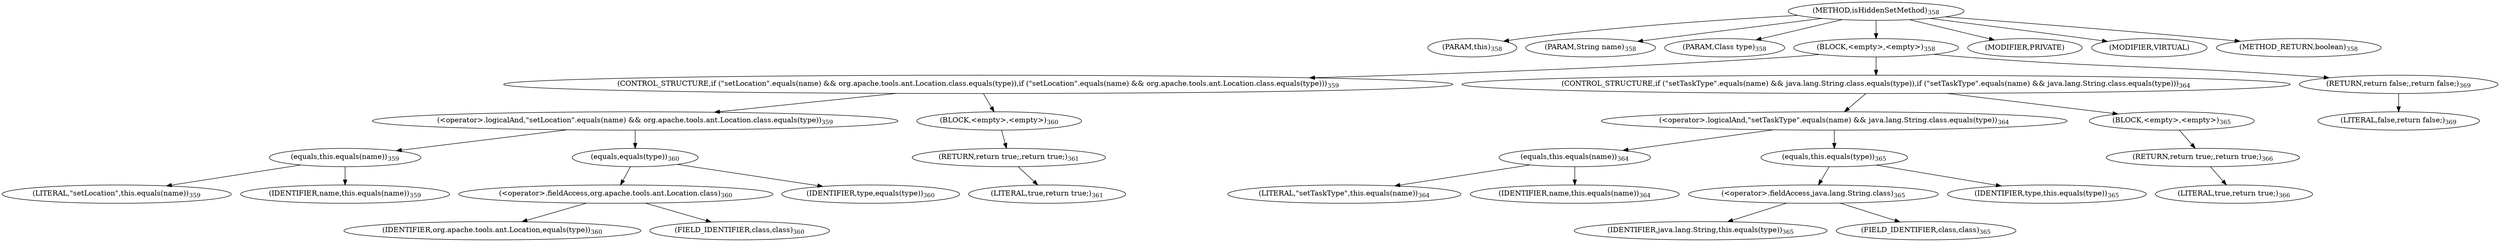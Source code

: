 digraph "isHiddenSetMethod" {  
"577" [label = <(METHOD,isHiddenSetMethod)<SUB>358</SUB>> ]
"578" [label = <(PARAM,this)<SUB>358</SUB>> ]
"579" [label = <(PARAM,String name)<SUB>358</SUB>> ]
"580" [label = <(PARAM,Class type)<SUB>358</SUB>> ]
"581" [label = <(BLOCK,&lt;empty&gt;,&lt;empty&gt;)<SUB>358</SUB>> ]
"582" [label = <(CONTROL_STRUCTURE,if (&quot;setLocation&quot;.equals(name) &amp;&amp; org.apache.tools.ant.Location.class.equals(type)),if (&quot;setLocation&quot;.equals(name) &amp;&amp; org.apache.tools.ant.Location.class.equals(type)))<SUB>359</SUB>> ]
"583" [label = <(&lt;operator&gt;.logicalAnd,&quot;setLocation&quot;.equals(name) &amp;&amp; org.apache.tools.ant.Location.class.equals(type))<SUB>359</SUB>> ]
"584" [label = <(equals,this.equals(name))<SUB>359</SUB>> ]
"585" [label = <(LITERAL,&quot;setLocation&quot;,this.equals(name))<SUB>359</SUB>> ]
"586" [label = <(IDENTIFIER,name,this.equals(name))<SUB>359</SUB>> ]
"587" [label = <(equals,equals(type))<SUB>360</SUB>> ]
"588" [label = <(&lt;operator&gt;.fieldAccess,org.apache.tools.ant.Location.class)<SUB>360</SUB>> ]
"589" [label = <(IDENTIFIER,org.apache.tools.ant.Location,equals(type))<SUB>360</SUB>> ]
"590" [label = <(FIELD_IDENTIFIER,class,class)<SUB>360</SUB>> ]
"591" [label = <(IDENTIFIER,type,equals(type))<SUB>360</SUB>> ]
"592" [label = <(BLOCK,&lt;empty&gt;,&lt;empty&gt;)<SUB>360</SUB>> ]
"593" [label = <(RETURN,return true;,return true;)<SUB>361</SUB>> ]
"594" [label = <(LITERAL,true,return true;)<SUB>361</SUB>> ]
"595" [label = <(CONTROL_STRUCTURE,if (&quot;setTaskType&quot;.equals(name) &amp;&amp; java.lang.String.class.equals(type)),if (&quot;setTaskType&quot;.equals(name) &amp;&amp; java.lang.String.class.equals(type)))<SUB>364</SUB>> ]
"596" [label = <(&lt;operator&gt;.logicalAnd,&quot;setTaskType&quot;.equals(name) &amp;&amp; java.lang.String.class.equals(type))<SUB>364</SUB>> ]
"597" [label = <(equals,this.equals(name))<SUB>364</SUB>> ]
"598" [label = <(LITERAL,&quot;setTaskType&quot;,this.equals(name))<SUB>364</SUB>> ]
"599" [label = <(IDENTIFIER,name,this.equals(name))<SUB>364</SUB>> ]
"600" [label = <(equals,this.equals(type))<SUB>365</SUB>> ]
"601" [label = <(&lt;operator&gt;.fieldAccess,java.lang.String.class)<SUB>365</SUB>> ]
"602" [label = <(IDENTIFIER,java.lang.String,this.equals(type))<SUB>365</SUB>> ]
"603" [label = <(FIELD_IDENTIFIER,class,class)<SUB>365</SUB>> ]
"604" [label = <(IDENTIFIER,type,this.equals(type))<SUB>365</SUB>> ]
"605" [label = <(BLOCK,&lt;empty&gt;,&lt;empty&gt;)<SUB>365</SUB>> ]
"606" [label = <(RETURN,return true;,return true;)<SUB>366</SUB>> ]
"607" [label = <(LITERAL,true,return true;)<SUB>366</SUB>> ]
"608" [label = <(RETURN,return false;,return false;)<SUB>369</SUB>> ]
"609" [label = <(LITERAL,false,return false;)<SUB>369</SUB>> ]
"610" [label = <(MODIFIER,PRIVATE)> ]
"611" [label = <(MODIFIER,VIRTUAL)> ]
"612" [label = <(METHOD_RETURN,boolean)<SUB>358</SUB>> ]
  "577" -> "578" 
  "577" -> "579" 
  "577" -> "580" 
  "577" -> "581" 
  "577" -> "610" 
  "577" -> "611" 
  "577" -> "612" 
  "581" -> "582" 
  "581" -> "595" 
  "581" -> "608" 
  "582" -> "583" 
  "582" -> "592" 
  "583" -> "584" 
  "583" -> "587" 
  "584" -> "585" 
  "584" -> "586" 
  "587" -> "588" 
  "587" -> "591" 
  "588" -> "589" 
  "588" -> "590" 
  "592" -> "593" 
  "593" -> "594" 
  "595" -> "596" 
  "595" -> "605" 
  "596" -> "597" 
  "596" -> "600" 
  "597" -> "598" 
  "597" -> "599" 
  "600" -> "601" 
  "600" -> "604" 
  "601" -> "602" 
  "601" -> "603" 
  "605" -> "606" 
  "606" -> "607" 
  "608" -> "609" 
}
